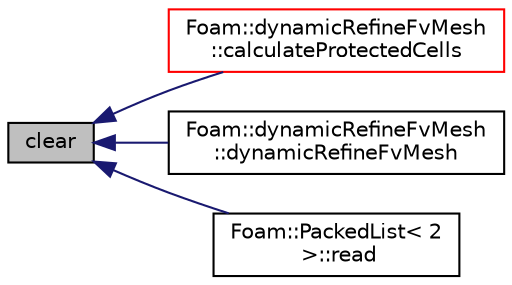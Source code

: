 digraph "clear"
{
  bgcolor="transparent";
  edge [fontname="Helvetica",fontsize="10",labelfontname="Helvetica",labelfontsize="10"];
  node [fontname="Helvetica",fontsize="10",shape=record];
  rankdir="LR";
  Node268 [label="clear",height=0.2,width=0.4,color="black", fillcolor="grey75", style="filled", fontcolor="black"];
  Node268 -> Node269 [dir="back",color="midnightblue",fontsize="10",style="solid",fontname="Helvetica"];
  Node269 [label="Foam::dynamicRefineFvMesh\l::calculateProtectedCells",height=0.2,width=0.4,color="red",URL="$a22109.html#accc0b203ae4eb1d37740e95bf57708fa",tooltip="Calculate cells that cannot be refined since would trigger. "];
  Node268 -> Node271 [dir="back",color="midnightblue",fontsize="10",style="solid",fontname="Helvetica"];
  Node271 [label="Foam::dynamicRefineFvMesh\l::dynamicRefineFvMesh",height=0.2,width=0.4,color="black",URL="$a22109.html#adb7d4548e6fcf38f86bf13798cef53eb",tooltip="Construct from IOobject. "];
  Node268 -> Node272 [dir="back",color="midnightblue",fontsize="10",style="solid",fontname="Helvetica"];
  Node272 [label="Foam::PackedList\< 2\l \>::read",height=0.2,width=0.4,color="black",URL="$a27053.html#a223c472410515286cf5050b0b7b37396",tooltip="Clear list and read from stream. "];
}
